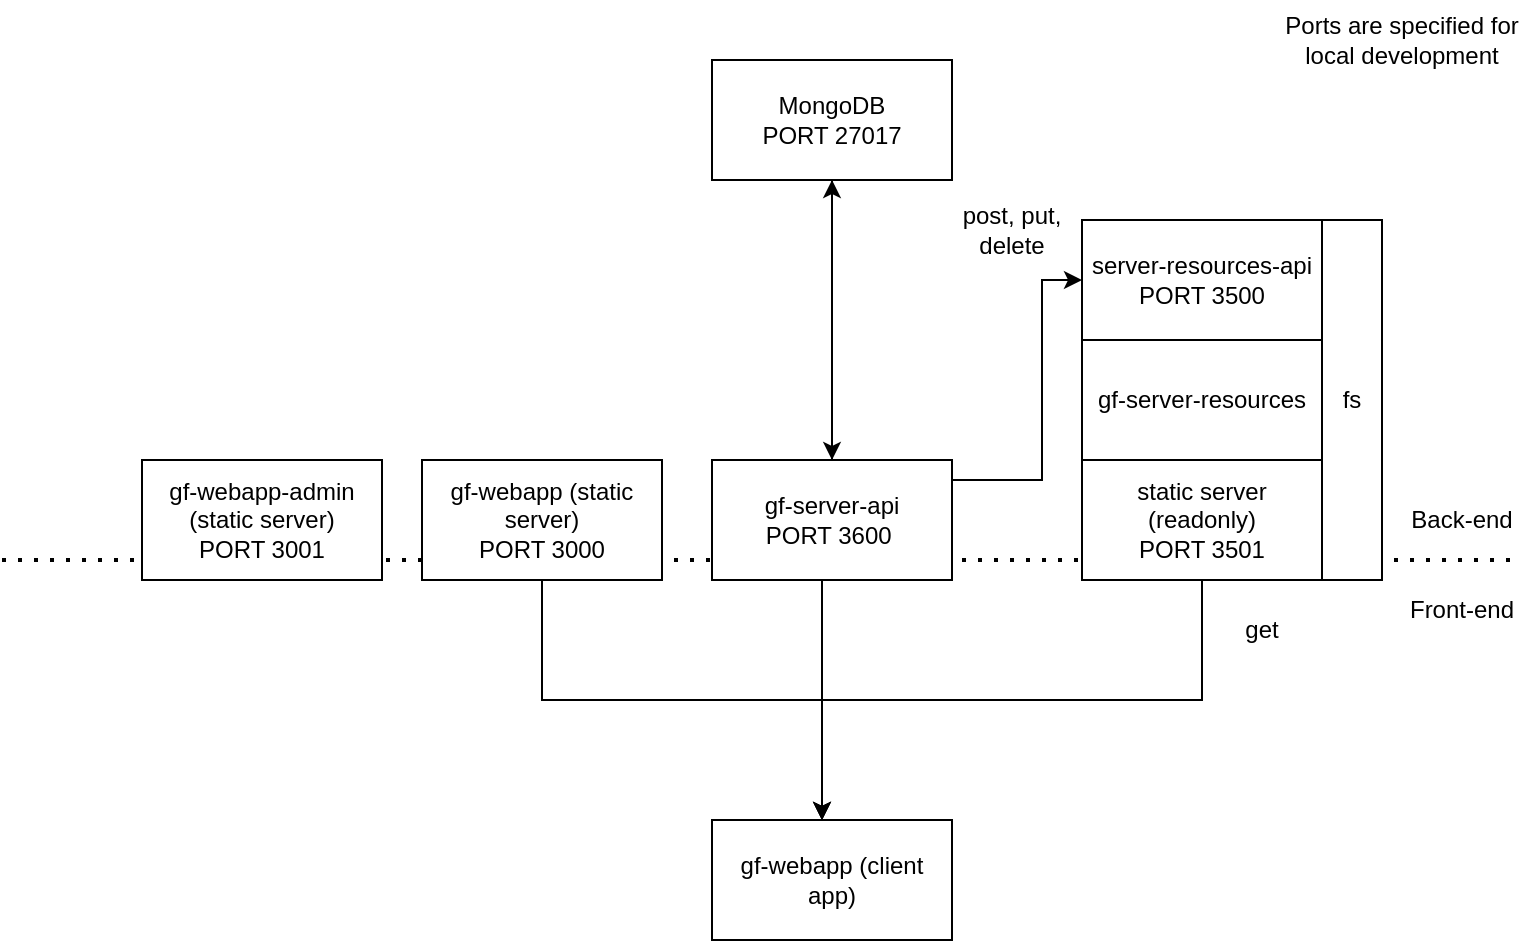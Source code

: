 <mxfile version="20.7.4" type="device"><diagram id="LGgbeqrn2ksFBZbrTpyI" name="Page-1"><mxGraphModel dx="2284" dy="907" grid="1" gridSize="10" guides="1" tooltips="1" connect="1" arrows="1" fold="1" page="1" pageScale="1" pageWidth="850" pageHeight="1100" math="0" shadow="0"><root><mxCell id="0"/><mxCell id="1" parent="0"/><mxCell id="HOAvKdwlQROyCdvg_7U1-12" style="edgeStyle=orthogonalEdgeStyle;rounded=0;orthogonalLoop=1;jettySize=auto;html=1;" parent="1" source="HOAvKdwlQROyCdvg_7U1-1" target="HOAvKdwlQROyCdvg_7U1-11" edge="1"><mxGeometry relative="1" as="geometry"><Array as="points"><mxPoint x="190" y="540"/><mxPoint x="330" y="540"/></Array></mxGeometry></mxCell><mxCell id="HOAvKdwlQROyCdvg_7U1-3" value="" style="endArrow=none;dashed=1;html=1;dashPattern=1 3;strokeWidth=2;rounded=0;" parent="1" edge="1"><mxGeometry width="50" height="50" relative="1" as="geometry"><mxPoint x="-80" y="470" as="sourcePoint"/><mxPoint x="680" y="470" as="targetPoint"/></mxGeometry></mxCell><mxCell id="HOAvKdwlQROyCdvg_7U1-13" style="edgeStyle=orthogonalEdgeStyle;rounded=0;orthogonalLoop=1;jettySize=auto;html=1;" parent="1" source="HOAvKdwlQROyCdvg_7U1-5" target="HOAvKdwlQROyCdvg_7U1-11" edge="1"><mxGeometry relative="1" as="geometry"><Array as="points"><mxPoint x="330" y="500"/><mxPoint x="330" y="500"/></Array></mxGeometry></mxCell><mxCell id="HOAvKdwlQROyCdvg_7U1-16" style="edgeStyle=orthogonalEdgeStyle;rounded=0;orthogonalLoop=1;jettySize=auto;html=1;" parent="1" source="HOAvKdwlQROyCdvg_7U1-5" target="HOAvKdwlQROyCdvg_7U1-10" edge="1"><mxGeometry relative="1" as="geometry"><Array as="points"><mxPoint x="440" y="430"/><mxPoint x="440" y="330"/></Array></mxGeometry></mxCell><mxCell id="HOAvKdwlQROyCdvg_7U1-22" style="edgeStyle=orthogonalEdgeStyle;rounded=0;orthogonalLoop=1;jettySize=auto;html=1;" parent="1" source="HOAvKdwlQROyCdvg_7U1-5" target="HOAvKdwlQROyCdvg_7U1-21" edge="1"><mxGeometry relative="1" as="geometry"/></mxCell><mxCell id="HOAvKdwlQROyCdvg_7U1-5" value="gf-server-api &lt;br&gt;PORT 3600&amp;nbsp;" style="whiteSpace=wrap;html=1;" parent="1" vertex="1"><mxGeometry x="275" y="420" width="120" height="60" as="geometry"/></mxCell><mxCell id="HOAvKdwlQROyCdvg_7U1-6" value="Front-end" style="text;html=1;strokeColor=none;fillColor=none;align=center;verticalAlign=middle;whiteSpace=wrap;rounded=0;" parent="1" vertex="1"><mxGeometry x="620" y="480" width="60" height="30" as="geometry"/></mxCell><mxCell id="HOAvKdwlQROyCdvg_7U1-7" value="Back-end" style="text;html=1;strokeColor=none;fillColor=none;align=center;verticalAlign=middle;whiteSpace=wrap;rounded=0;" parent="1" vertex="1"><mxGeometry x="620" y="435" width="60" height="30" as="geometry"/></mxCell><mxCell id="HOAvKdwlQROyCdvg_7U1-8" value="gf-server-resources" style="whiteSpace=wrap;html=1;" parent="1" vertex="1"><mxGeometry x="460" y="360" width="120" height="60" as="geometry"/></mxCell><mxCell id="HOAvKdwlQROyCdvg_7U1-14" style="edgeStyle=orthogonalEdgeStyle;rounded=0;orthogonalLoop=1;jettySize=auto;html=1;" parent="1" source="HOAvKdwlQROyCdvg_7U1-9" target="HOAvKdwlQROyCdvg_7U1-11" edge="1"><mxGeometry relative="1" as="geometry"><Array as="points"><mxPoint x="520" y="540"/><mxPoint x="330" y="540"/></Array></mxGeometry></mxCell><mxCell id="HOAvKdwlQROyCdvg_7U1-9" value="static server (readonly)&lt;br&gt;PORT 3501" style="whiteSpace=wrap;html=1;" parent="1" vertex="1"><mxGeometry x="460" y="420" width="120" height="60" as="geometry"/></mxCell><mxCell id="HOAvKdwlQROyCdvg_7U1-10" value="server-resources-api PORT 3500" style="whiteSpace=wrap;html=1;" parent="1" vertex="1"><mxGeometry x="460" y="300" width="120" height="60" as="geometry"/></mxCell><mxCell id="HOAvKdwlQROyCdvg_7U1-11" value="gf-webapp (client app)" style="whiteSpace=wrap;html=1;" parent="1" vertex="1"><mxGeometry x="275" y="600" width="120" height="60" as="geometry"/></mxCell><mxCell id="HOAvKdwlQROyCdvg_7U1-17" value="post, put, delete" style="text;html=1;strokeColor=none;fillColor=none;align=center;verticalAlign=middle;whiteSpace=wrap;rounded=0;" parent="1" vertex="1"><mxGeometry x="395" y="290" width="60" height="30" as="geometry"/></mxCell><mxCell id="HOAvKdwlQROyCdvg_7U1-19" value="get" style="text;html=1;strokeColor=none;fillColor=none;align=center;verticalAlign=middle;whiteSpace=wrap;rounded=0;" parent="1" vertex="1"><mxGeometry x="520" y="490" width="60" height="30" as="geometry"/></mxCell><mxCell id="HOAvKdwlQROyCdvg_7U1-20" value="Ports are specified for local development" style="text;html=1;strokeColor=none;fillColor=none;align=center;verticalAlign=middle;whiteSpace=wrap;rounded=0;" parent="1" vertex="1"><mxGeometry x="560" y="190" width="120" height="40" as="geometry"/></mxCell><mxCell id="HOAvKdwlQROyCdvg_7U1-23" style="edgeStyle=orthogonalEdgeStyle;rounded=0;orthogonalLoop=1;jettySize=auto;html=1;" parent="1" source="HOAvKdwlQROyCdvg_7U1-21" target="HOAvKdwlQROyCdvg_7U1-5" edge="1"><mxGeometry relative="1" as="geometry"/></mxCell><mxCell id="HOAvKdwlQROyCdvg_7U1-21" value="MongoDB&lt;br&gt;PORT 27017" style="whiteSpace=wrap;html=1;" parent="1" vertex="1"><mxGeometry x="275" y="220" width="120" height="60" as="geometry"/></mxCell><mxCell id="vtZch2xC3whb_qJqcjmV-1" value="fs" style="whiteSpace=wrap;html=1;" parent="1" vertex="1"><mxGeometry x="580" y="300" width="30" height="180" as="geometry"/></mxCell><mxCell id="HOAvKdwlQROyCdvg_7U1-2" value="gf-webapp-admin (static server)&lt;br&gt;PORT 3001" style="whiteSpace=wrap;html=1;" parent="1" vertex="1"><mxGeometry x="-10" y="420" width="120" height="60" as="geometry"/></mxCell><mxCell id="HOAvKdwlQROyCdvg_7U1-1" value="gf-webapp (static server)&lt;br&gt;PORT 3000" style="whiteSpace=wrap;html=1;" parent="1" vertex="1"><mxGeometry x="130" y="420" width="120" height="60" as="geometry"/></mxCell></root></mxGraphModel></diagram></mxfile>